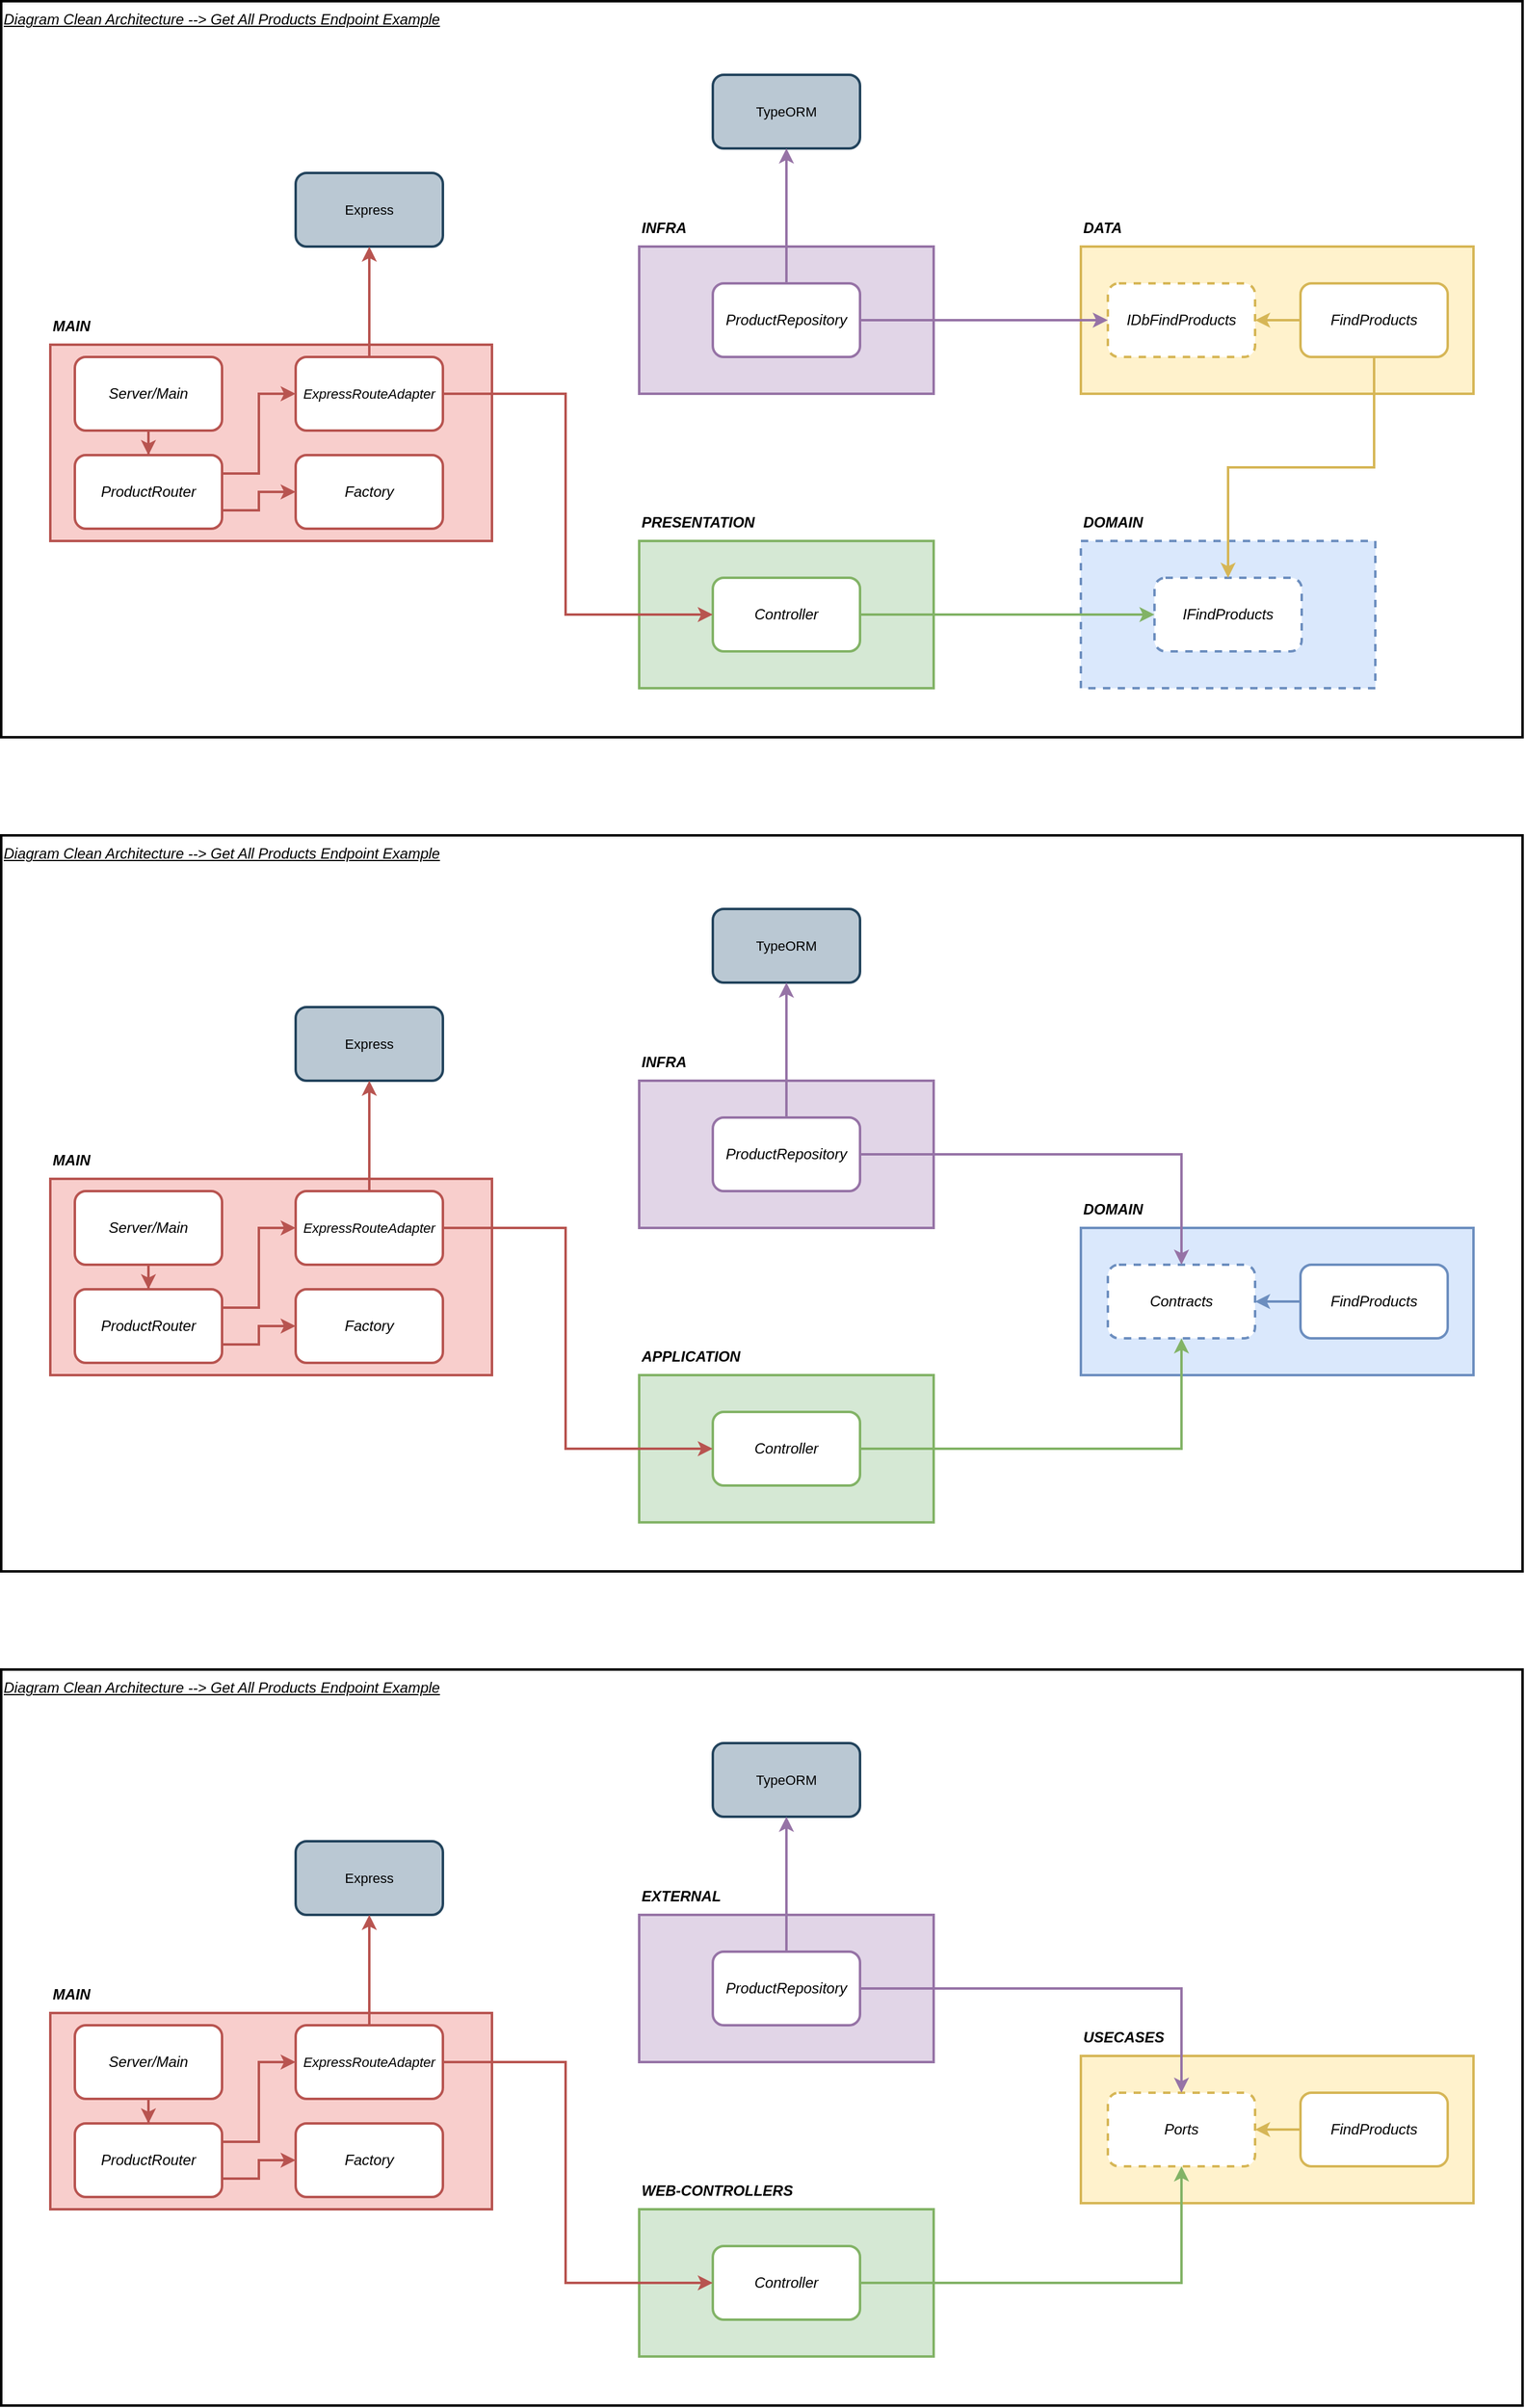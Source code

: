 <mxfile version="17.4.0" type="github" pages="2"><diagram id="eQKErLFAurIQCe3wQxtX" name="Diagrams"><mxGraphModel dx="1894" dy="1644" grid="1" gridSize="10" guides="1" tooltips="1" connect="1" arrows="1" fold="1" page="1" pageScale="1" pageWidth="827" pageHeight="1169" math="0" shadow="0"><root><mxCell id="fuPvxBYSyEVDs2i9_vIc-0"/><mxCell id="fuPvxBYSyEVDs2i9_vIc-1" parent="fuPvxBYSyEVDs2i9_vIc-0"/><mxCell id="WKMDGZ6p0ZkJtALLyTDr-14" value="" style="group" parent="fuPvxBYSyEVDs2i9_vIc-1" vertex="1" connectable="0"><mxGeometry x="-800" y="-1160" width="1240" height="600" as="geometry"/></mxCell><mxCell id="WKMDGZ6p0ZkJtALLyTDr-12" value="" style="rounded=0;whiteSpace=wrap;html=1;shadow=0;glass=0;sketch=0;fontSize=11;fontColor=default;strokeWidth=2;fillColor=#FFFFFF;gradientColor=none;" parent="WKMDGZ6p0ZkJtALLyTDr-14" vertex="1"><mxGeometry width="1240" height="600" as="geometry"/></mxCell><mxCell id="oVEohW0zva8BeSBc10JX-23" value="" style="rounded=0;whiteSpace=wrap;html=1;shadow=0;glass=0;sketch=0;strokeWidth=2;fillColor=#e1d5e7;strokeColor=#9673a6;" parent="WKMDGZ6p0ZkJtALLyTDr-14" vertex="1"><mxGeometry x="520" y="200" width="240" height="120" as="geometry"/></mxCell><mxCell id="oVEohW0zva8BeSBc10JX-16" value="" style="rounded=0;whiteSpace=wrap;html=1;shadow=0;glass=0;sketch=0;strokeWidth=2;fillColor=#fff2cc;strokeColor=#d6b656;" parent="WKMDGZ6p0ZkJtALLyTDr-14" vertex="1"><mxGeometry x="880" y="200" width="320" height="120" as="geometry"/></mxCell><mxCell id="oVEohW0zva8BeSBc10JX-2" value="" style="rounded=0;whiteSpace=wrap;html=1;shadow=0;glass=0;sketch=0;strokeWidth=2;fillColor=#d5e8d4;strokeColor=#82b366;" parent="WKMDGZ6p0ZkJtALLyTDr-14" vertex="1"><mxGeometry x="520" y="440" width="240" height="120" as="geometry"/></mxCell><mxCell id="oVEohW0zva8BeSBc10JX-3" value="Controller" style="rounded=1;whiteSpace=wrap;html=1;shadow=0;glass=0;sketch=0;strokeWidth=2;fillColor=#FFFFFF;strokeColor=#82b366;fontStyle=2" parent="WKMDGZ6p0ZkJtALLyTDr-14" vertex="1"><mxGeometry x="580" y="470" width="120" height="60" as="geometry"/></mxCell><mxCell id="oVEohW0zva8BeSBc10JX-4" value="PRESENTATION" style="text;html=1;strokeColor=none;fillColor=none;align=left;verticalAlign=middle;whiteSpace=wrap;rounded=0;shadow=0;glass=0;sketch=0;fontColor=default;fontStyle=3" parent="WKMDGZ6p0ZkJtALLyTDr-14" vertex="1"><mxGeometry x="520" y="410" width="240" height="30" as="geometry"/></mxCell><mxCell id="oVEohW0zva8BeSBc10JX-9" value="" style="rounded=0;whiteSpace=wrap;html=1;shadow=0;glass=0;sketch=0;strokeWidth=2;fillColor=#dae8fc;strokeColor=#6c8ebf;dashed=1;" parent="WKMDGZ6p0ZkJtALLyTDr-14" vertex="1"><mxGeometry x="880" y="440" width="240" height="120" as="geometry"/></mxCell><mxCell id="oVEohW0zva8BeSBc10JX-10" value="IFindProducts" style="rounded=1;whiteSpace=wrap;html=1;shadow=0;glass=0;sketch=0;strokeWidth=2;fillColor=#FFFFFF;strokeColor=#6c8ebf;dashed=1;fontStyle=2" parent="WKMDGZ6p0ZkJtALLyTDr-14" vertex="1"><mxGeometry x="940" y="470" width="120" height="60" as="geometry"/></mxCell><mxCell id="oVEohW0zva8BeSBc10JX-11" value="DOMAIN" style="text;html=1;strokeColor=none;fillColor=none;align=left;verticalAlign=middle;whiteSpace=wrap;rounded=0;shadow=0;glass=0;sketch=0;fontColor=default;fontStyle=3" parent="WKMDGZ6p0ZkJtALLyTDr-14" vertex="1"><mxGeometry x="880" y="410" width="240" height="30" as="geometry"/></mxCell><mxCell id="oVEohW0zva8BeSBc10JX-15" style="edgeStyle=orthogonalEdgeStyle;rounded=0;orthogonalLoop=1;jettySize=auto;html=1;entryX=0;entryY=0.5;entryDx=0;entryDy=0;fontSize=11;fontColor=default;strokeWidth=2;fillColor=#d5e8d4;strokeColor=#82b366;" parent="WKMDGZ6p0ZkJtALLyTDr-14" source="oVEohW0zva8BeSBc10JX-3" target="oVEohW0zva8BeSBc10JX-10" edge="1"><mxGeometry relative="1" as="geometry"/></mxCell><mxCell id="oVEohW0zva8BeSBc10JX-24" value="ProductRepository" style="rounded=1;whiteSpace=wrap;html=1;shadow=0;glass=0;sketch=0;strokeWidth=2;fillColor=#FFFFFF;strokeColor=#9673a6;fontStyle=2" parent="WKMDGZ6p0ZkJtALLyTDr-14" vertex="1"><mxGeometry x="580" y="230" width="120" height="60" as="geometry"/></mxCell><mxCell id="oVEohW0zva8BeSBc10JX-25" value="INFRA" style="text;html=1;strokeColor=none;fillColor=none;align=left;verticalAlign=middle;whiteSpace=wrap;rounded=0;shadow=0;glass=0;sketch=0;fontColor=default;fontStyle=3" parent="WKMDGZ6p0ZkJtALLyTDr-14" vertex="1"><mxGeometry x="520" y="170" width="240" height="30" as="geometry"/></mxCell><mxCell id="oVEohW0zva8BeSBc10JX-30" value="DATA" style="text;html=1;strokeColor=none;fillColor=none;align=left;verticalAlign=middle;whiteSpace=wrap;rounded=0;shadow=0;glass=0;sketch=0;fontColor=default;fontStyle=3" parent="WKMDGZ6p0ZkJtALLyTDr-14" vertex="1"><mxGeometry x="880" y="170" width="280" height="30" as="geometry"/></mxCell><mxCell id="oVEohW0zva8BeSBc10JX-31" value="IDbFindProducts" style="rounded=1;whiteSpace=wrap;html=1;shadow=0;glass=0;sketch=0;strokeWidth=2;fillColor=#FFFFFF;strokeColor=#d6b656;fontStyle=2;dashed=1;" parent="WKMDGZ6p0ZkJtALLyTDr-14" vertex="1"><mxGeometry x="902" y="230" width="120" height="60" as="geometry"/></mxCell><mxCell id="oVEohW0zva8BeSBc10JX-43" style="edgeStyle=orthogonalEdgeStyle;rounded=0;orthogonalLoop=1;jettySize=auto;html=1;entryX=0;entryY=0.5;entryDx=0;entryDy=0;fontSize=11;fontColor=default;strokeWidth=2;fillColor=#e1d5e7;strokeColor=#9673a6;" parent="WKMDGZ6p0ZkJtALLyTDr-14" source="oVEohW0zva8BeSBc10JX-24" target="oVEohW0zva8BeSBc10JX-31" edge="1"><mxGeometry relative="1" as="geometry"/></mxCell><mxCell id="oVEohW0zva8BeSBc10JX-41" style="edgeStyle=orthogonalEdgeStyle;rounded=0;orthogonalLoop=1;jettySize=auto;html=1;entryX=1;entryY=0.5;entryDx=0;entryDy=0;fontSize=11;fontColor=default;strokeWidth=2;fillColor=#fff2cc;strokeColor=#d6b656;" parent="WKMDGZ6p0ZkJtALLyTDr-14" source="oVEohW0zva8BeSBc10JX-32" target="oVEohW0zva8BeSBc10JX-31" edge="1"><mxGeometry relative="1" as="geometry"/></mxCell><mxCell id="oVEohW0zva8BeSBc10JX-42" style="edgeStyle=orthogonalEdgeStyle;rounded=0;orthogonalLoop=1;jettySize=auto;html=1;entryX=0.5;entryY=0;entryDx=0;entryDy=0;fontSize=11;fontColor=default;strokeWidth=2;fillColor=#fff2cc;strokeColor=#d6b656;exitX=0.5;exitY=1;exitDx=0;exitDy=0;" parent="WKMDGZ6p0ZkJtALLyTDr-14" source="oVEohW0zva8BeSBc10JX-32" target="oVEohW0zva8BeSBc10JX-10" edge="1"><mxGeometry relative="1" as="geometry"/></mxCell><mxCell id="oVEohW0zva8BeSBc10JX-32" value="FindProducts" style="rounded=1;whiteSpace=wrap;html=1;shadow=0;glass=0;sketch=0;strokeWidth=2;fillColor=#FFFFFF;strokeColor=#d6b656;fontStyle=2" parent="WKMDGZ6p0ZkJtALLyTDr-14" vertex="1"><mxGeometry x="1059" y="230" width="120" height="60" as="geometry"/></mxCell><mxCell id="oVEohW0zva8BeSBc10JX-36" value="TypeORM" style="rounded=1;whiteSpace=wrap;html=1;shadow=0;glass=0;sketch=0;fontSize=11;strokeWidth=2;fillColor=#bac8d3;strokeColor=#23445d;" parent="WKMDGZ6p0ZkJtALLyTDr-14" vertex="1"><mxGeometry x="580" y="60" width="120" height="60" as="geometry"/></mxCell><mxCell id="oVEohW0zva8BeSBc10JX-44" style="edgeStyle=orthogonalEdgeStyle;rounded=0;orthogonalLoop=1;jettySize=auto;html=1;entryX=0.5;entryY=1;entryDx=0;entryDy=0;fontSize=11;fontColor=default;strokeWidth=2;fillColor=#e1d5e7;strokeColor=#9673a6;" parent="WKMDGZ6p0ZkJtALLyTDr-14" source="oVEohW0zva8BeSBc10JX-24" target="oVEohW0zva8BeSBc10JX-36" edge="1"><mxGeometry relative="1" as="geometry"/></mxCell><mxCell id="oVEohW0zva8BeSBc10JX-46" value="Express" style="rounded=1;whiteSpace=wrap;html=1;shadow=0;glass=0;sketch=0;fontSize=11;strokeWidth=2;fillColor=#bac8d3;strokeColor=#23445d;" parent="WKMDGZ6p0ZkJtALLyTDr-14" vertex="1"><mxGeometry x="240" y="140" width="120" height="60" as="geometry"/></mxCell><mxCell id="WKMDGZ6p0ZkJtALLyTDr-0" value="" style="rounded=0;whiteSpace=wrap;html=1;shadow=0;glass=0;sketch=0;strokeWidth=2;fillColor=#f8cecc;strokeColor=#b85450;" parent="WKMDGZ6p0ZkJtALLyTDr-14" vertex="1"><mxGeometry x="40" y="280" width="360" height="160" as="geometry"/></mxCell><mxCell id="WKMDGZ6p0ZkJtALLyTDr-1" value="MAIN" style="text;html=1;strokeColor=none;fillColor=none;align=left;verticalAlign=middle;whiteSpace=wrap;rounded=0;shadow=0;glass=0;sketch=0;fontColor=default;fontStyle=3" parent="WKMDGZ6p0ZkJtALLyTDr-14" vertex="1"><mxGeometry x="40" y="250" width="340" height="30" as="geometry"/></mxCell><mxCell id="WKMDGZ6p0ZkJtALLyTDr-3" value="Server/Main" style="rounded=1;whiteSpace=wrap;html=1;shadow=0;glass=0;sketch=0;strokeWidth=2;fillColor=#FFFFFF;strokeColor=#b85450;fontStyle=2" parent="WKMDGZ6p0ZkJtALLyTDr-14" vertex="1"><mxGeometry x="60" y="290" width="120" height="60" as="geometry"/></mxCell><mxCell id="WKMDGZ6p0ZkJtALLyTDr-6" value="ProductRouter" style="rounded=1;whiteSpace=wrap;html=1;shadow=0;glass=0;sketch=0;strokeWidth=2;fillColor=#FFFFFF;strokeColor=#b85450;fontStyle=2" parent="WKMDGZ6p0ZkJtALLyTDr-14" vertex="1"><mxGeometry x="60" y="370" width="120" height="60" as="geometry"/></mxCell><mxCell id="WKMDGZ6p0ZkJtALLyTDr-2" style="edgeStyle=orthogonalEdgeStyle;rounded=0;orthogonalLoop=1;jettySize=auto;html=1;entryX=0.5;entryY=0;entryDx=0;entryDy=0;fontSize=11;fontColor=default;strokeWidth=2;fillColor=#f8cecc;strokeColor=#b85450;" parent="WKMDGZ6p0ZkJtALLyTDr-14" source="WKMDGZ6p0ZkJtALLyTDr-3" target="WKMDGZ6p0ZkJtALLyTDr-6" edge="1"><mxGeometry relative="1" as="geometry"/></mxCell><mxCell id="WKMDGZ6p0ZkJtALLyTDr-9" style="edgeStyle=orthogonalEdgeStyle;rounded=0;orthogonalLoop=1;jettySize=auto;html=1;entryX=0.5;entryY=1;entryDx=0;entryDy=0;fontSize=11;fontColor=default;strokeWidth=2;fillColor=#f8cecc;strokeColor=#b85450;" parent="WKMDGZ6p0ZkJtALLyTDr-14" source="WKMDGZ6p0ZkJtALLyTDr-7" target="oVEohW0zva8BeSBc10JX-46" edge="1"><mxGeometry relative="1" as="geometry"/></mxCell><mxCell id="WKMDGZ6p0ZkJtALLyTDr-10" style="edgeStyle=orthogonalEdgeStyle;rounded=0;orthogonalLoop=1;jettySize=auto;html=1;entryX=0;entryY=0.5;entryDx=0;entryDy=0;fontSize=11;fontColor=default;strokeWidth=2;fillColor=#f8cecc;strokeColor=#b85450;" parent="WKMDGZ6p0ZkJtALLyTDr-14" source="WKMDGZ6p0ZkJtALLyTDr-7" target="oVEohW0zva8BeSBc10JX-3" edge="1"><mxGeometry relative="1" as="geometry"><Array as="points"><mxPoint x="460" y="320"/><mxPoint x="460" y="500"/></Array></mxGeometry></mxCell><mxCell id="WKMDGZ6p0ZkJtALLyTDr-7" value="&lt;font style=&quot;font-size: 11px&quot;&gt;ExpressRouteAdapter&lt;/font&gt;" style="rounded=1;whiteSpace=wrap;html=1;shadow=0;glass=0;sketch=0;strokeWidth=2;fillColor=#FFFFFF;strokeColor=#b85450;fontStyle=2" parent="WKMDGZ6p0ZkJtALLyTDr-14" vertex="1"><mxGeometry x="240" y="290" width="120" height="60" as="geometry"/></mxCell><mxCell id="WKMDGZ6p0ZkJtALLyTDr-5" style="edgeStyle=orthogonalEdgeStyle;rounded=0;orthogonalLoop=1;jettySize=auto;html=1;entryX=0;entryY=0.5;entryDx=0;entryDy=0;fontSize=11;fontColor=default;strokeWidth=2;exitX=1;exitY=0.25;exitDx=0;exitDy=0;fillColor=#f8cecc;strokeColor=#b85450;" parent="WKMDGZ6p0ZkJtALLyTDr-14" source="WKMDGZ6p0ZkJtALLyTDr-6" target="WKMDGZ6p0ZkJtALLyTDr-7" edge="1"><mxGeometry relative="1" as="geometry"/></mxCell><mxCell id="WKMDGZ6p0ZkJtALLyTDr-8" value="Factory" style="rounded=1;whiteSpace=wrap;html=1;shadow=0;glass=0;sketch=0;strokeWidth=2;fillColor=#FFFFFF;strokeColor=#b85450;fontStyle=2" parent="WKMDGZ6p0ZkJtALLyTDr-14" vertex="1"><mxGeometry x="240" y="370" width="120" height="60" as="geometry"/></mxCell><mxCell id="WKMDGZ6p0ZkJtALLyTDr-4" style="edgeStyle=orthogonalEdgeStyle;rounded=0;orthogonalLoop=1;jettySize=auto;html=1;entryX=0;entryY=0.5;entryDx=0;entryDy=0;fontSize=11;fontColor=default;strokeWidth=2;exitX=1;exitY=0.75;exitDx=0;exitDy=0;fillColor=#f8cecc;strokeColor=#b85450;" parent="WKMDGZ6p0ZkJtALLyTDr-14" source="WKMDGZ6p0ZkJtALLyTDr-6" target="WKMDGZ6p0ZkJtALLyTDr-8" edge="1"><mxGeometry relative="1" as="geometry"/></mxCell><mxCell id="WKMDGZ6p0ZkJtALLyTDr-13" value="Diagram Clean Architecture --&amp;gt; Get All Products Endpoint Example" style="text;html=1;strokeColor=none;fillColor=none;align=left;verticalAlign=middle;whiteSpace=wrap;rounded=0;shadow=0;glass=0;sketch=0;fontSize=12;fontColor=default;fontStyle=6" parent="WKMDGZ6p0ZkJtALLyTDr-14" vertex="1"><mxGeometry width="520" height="30" as="geometry"/></mxCell><mxCell id="WKMDGZ6p0ZkJtALLyTDr-96" value="" style="group" parent="fuPvxBYSyEVDs2i9_vIc-1" vertex="1" connectable="0"><mxGeometry x="-800" y="-480" width="1240" height="600" as="geometry"/></mxCell><mxCell id="WKMDGZ6p0ZkJtALLyTDr-94" value="" style="rounded=0;whiteSpace=wrap;html=1;shadow=0;glass=0;sketch=0;fontSize=11;fontColor=default;strokeWidth=2;fillColor=#FFFFFF;gradientColor=none;" parent="WKMDGZ6p0ZkJtALLyTDr-96" vertex="1"><mxGeometry width="1240" height="600" as="geometry"/></mxCell><mxCell id="WKMDGZ6p0ZkJtALLyTDr-17" value="" style="rounded=0;whiteSpace=wrap;html=1;shadow=0;glass=0;sketch=0;strokeWidth=2;fillColor=#e1d5e7;strokeColor=#9673a6;" parent="WKMDGZ6p0ZkJtALLyTDr-96" vertex="1"><mxGeometry x="520" y="200" width="240" height="120" as="geometry"/></mxCell><mxCell id="WKMDGZ6p0ZkJtALLyTDr-18" value="" style="rounded=0;whiteSpace=wrap;html=1;shadow=0;glass=0;sketch=0;strokeWidth=2;fillColor=#dae8fc;strokeColor=#6c8ebf;" parent="WKMDGZ6p0ZkJtALLyTDr-96" vertex="1"><mxGeometry x="880" y="320" width="320" height="120" as="geometry"/></mxCell><mxCell id="WKMDGZ6p0ZkJtALLyTDr-19" value="" style="rounded=0;whiteSpace=wrap;html=1;shadow=0;glass=0;sketch=0;strokeWidth=2;fillColor=#d5e8d4;strokeColor=#82b366;" parent="WKMDGZ6p0ZkJtALLyTDr-96" vertex="1"><mxGeometry x="520" y="440" width="240" height="120" as="geometry"/></mxCell><mxCell id="WKMDGZ6p0ZkJtALLyTDr-20" value="Controller" style="rounded=1;whiteSpace=wrap;html=1;shadow=0;glass=0;sketch=0;strokeWidth=2;fillColor=#FFFFFF;strokeColor=#82b366;fontStyle=2" parent="WKMDGZ6p0ZkJtALLyTDr-96" vertex="1"><mxGeometry x="580" y="470" width="120" height="60" as="geometry"/></mxCell><mxCell id="WKMDGZ6p0ZkJtALLyTDr-21" value="APPLICATION" style="text;html=1;strokeColor=none;fillColor=none;align=left;verticalAlign=middle;whiteSpace=wrap;rounded=0;shadow=0;glass=0;sketch=0;fontColor=default;fontStyle=3" parent="WKMDGZ6p0ZkJtALLyTDr-96" vertex="1"><mxGeometry x="520" y="410" width="240" height="30" as="geometry"/></mxCell><mxCell id="WKMDGZ6p0ZkJtALLyTDr-26" value="ProductRepository" style="rounded=1;whiteSpace=wrap;html=1;shadow=0;glass=0;sketch=0;strokeWidth=2;fillColor=#FFFFFF;strokeColor=#9673a6;fontStyle=2" parent="WKMDGZ6p0ZkJtALLyTDr-96" vertex="1"><mxGeometry x="580" y="230" width="120" height="60" as="geometry"/></mxCell><mxCell id="WKMDGZ6p0ZkJtALLyTDr-27" value="INFRA" style="text;html=1;strokeColor=none;fillColor=none;align=left;verticalAlign=middle;whiteSpace=wrap;rounded=0;shadow=0;glass=0;sketch=0;fontColor=default;fontStyle=3" parent="WKMDGZ6p0ZkJtALLyTDr-96" vertex="1"><mxGeometry x="520" y="170" width="240" height="30" as="geometry"/></mxCell><mxCell id="WKMDGZ6p0ZkJtALLyTDr-28" value="DOMAIN" style="text;html=1;strokeColor=none;fillColor=none;align=left;verticalAlign=middle;whiteSpace=wrap;rounded=0;shadow=0;glass=0;sketch=0;fontColor=default;fontStyle=3" parent="WKMDGZ6p0ZkJtALLyTDr-96" vertex="1"><mxGeometry x="880" y="290" width="280" height="30" as="geometry"/></mxCell><mxCell id="WKMDGZ6p0ZkJtALLyTDr-29" value="Contracts" style="rounded=1;whiteSpace=wrap;html=1;shadow=0;glass=0;sketch=0;strokeWidth=2;fillColor=#FFFFFF;strokeColor=#6c8ebf;fontStyle=2;dashed=1;" parent="WKMDGZ6p0ZkJtALLyTDr-96" vertex="1"><mxGeometry x="902" y="350" width="120" height="60" as="geometry"/></mxCell><mxCell id="WKMDGZ6p0ZkJtALLyTDr-56" style="edgeStyle=orthogonalEdgeStyle;rounded=0;orthogonalLoop=1;jettySize=auto;html=1;entryX=0.5;entryY=1;entryDx=0;entryDy=0;fontSize=12;fontColor=default;strokeWidth=2;fillColor=#d5e8d4;strokeColor=#82b366;" parent="WKMDGZ6p0ZkJtALLyTDr-96" source="WKMDGZ6p0ZkJtALLyTDr-20" target="WKMDGZ6p0ZkJtALLyTDr-29" edge="1"><mxGeometry relative="1" as="geometry"/></mxCell><mxCell id="WKMDGZ6p0ZkJtALLyTDr-57" style="edgeStyle=orthogonalEdgeStyle;rounded=0;orthogonalLoop=1;jettySize=auto;html=1;entryX=0.5;entryY=0;entryDx=0;entryDy=0;fontSize=12;fontColor=default;strokeWidth=2;fillColor=#e1d5e7;strokeColor=#9673a6;" parent="WKMDGZ6p0ZkJtALLyTDr-96" source="WKMDGZ6p0ZkJtALLyTDr-26" target="WKMDGZ6p0ZkJtALLyTDr-29" edge="1"><mxGeometry relative="1" as="geometry"/></mxCell><mxCell id="WKMDGZ6p0ZkJtALLyTDr-59" style="edgeStyle=orthogonalEdgeStyle;rounded=0;orthogonalLoop=1;jettySize=auto;html=1;entryX=1;entryY=0.5;entryDx=0;entryDy=0;fontSize=12;fontColor=default;strokeWidth=2;fillColor=#dae8fc;strokeColor=#6c8ebf;" parent="WKMDGZ6p0ZkJtALLyTDr-96" source="WKMDGZ6p0ZkJtALLyTDr-33" target="WKMDGZ6p0ZkJtALLyTDr-29" edge="1"><mxGeometry relative="1" as="geometry"/></mxCell><mxCell id="WKMDGZ6p0ZkJtALLyTDr-33" value="FindProducts" style="rounded=1;whiteSpace=wrap;html=1;shadow=0;glass=0;sketch=0;strokeWidth=2;fillColor=#FFFFFF;strokeColor=#6c8ebf;fontStyle=2" parent="WKMDGZ6p0ZkJtALLyTDr-96" vertex="1"><mxGeometry x="1059" y="350" width="120" height="60" as="geometry"/></mxCell><mxCell id="WKMDGZ6p0ZkJtALLyTDr-34" value="TypeORM" style="rounded=1;whiteSpace=wrap;html=1;shadow=0;glass=0;sketch=0;fontSize=11;strokeWidth=2;fillColor=#bac8d3;strokeColor=#23445d;" parent="WKMDGZ6p0ZkJtALLyTDr-96" vertex="1"><mxGeometry x="580" y="60" width="120" height="60" as="geometry"/></mxCell><mxCell id="WKMDGZ6p0ZkJtALLyTDr-55" style="edgeStyle=orthogonalEdgeStyle;rounded=0;orthogonalLoop=1;jettySize=auto;html=1;entryX=0.5;entryY=1;entryDx=0;entryDy=0;fontSize=12;fontColor=default;strokeWidth=2;fillColor=#e1d5e7;strokeColor=#9673a6;" parent="WKMDGZ6p0ZkJtALLyTDr-96" source="WKMDGZ6p0ZkJtALLyTDr-26" target="WKMDGZ6p0ZkJtALLyTDr-34" edge="1"><mxGeometry relative="1" as="geometry"/></mxCell><mxCell id="WKMDGZ6p0ZkJtALLyTDr-36" value="Express" style="rounded=1;whiteSpace=wrap;html=1;shadow=0;glass=0;sketch=0;fontSize=11;strokeWidth=2;fillColor=#bac8d3;strokeColor=#23445d;" parent="WKMDGZ6p0ZkJtALLyTDr-96" vertex="1"><mxGeometry x="240" y="140" width="120" height="60" as="geometry"/></mxCell><mxCell id="WKMDGZ6p0ZkJtALLyTDr-37" value="" style="rounded=0;whiteSpace=wrap;html=1;shadow=0;glass=0;sketch=0;strokeWidth=2;fillColor=#f8cecc;strokeColor=#b85450;" parent="WKMDGZ6p0ZkJtALLyTDr-96" vertex="1"><mxGeometry x="40" y="280" width="360" height="160" as="geometry"/></mxCell><mxCell id="WKMDGZ6p0ZkJtALLyTDr-38" value="MAIN" style="text;html=1;strokeColor=none;fillColor=none;align=left;verticalAlign=middle;whiteSpace=wrap;rounded=0;shadow=0;glass=0;sketch=0;fontColor=default;fontStyle=3" parent="WKMDGZ6p0ZkJtALLyTDr-96" vertex="1"><mxGeometry x="40" y="250" width="340" height="30" as="geometry"/></mxCell><mxCell id="WKMDGZ6p0ZkJtALLyTDr-39" value="Server/Main" style="rounded=1;whiteSpace=wrap;html=1;shadow=0;glass=0;sketch=0;strokeWidth=2;fillColor=#FFFFFF;strokeColor=#b85450;fontStyle=2" parent="WKMDGZ6p0ZkJtALLyTDr-96" vertex="1"><mxGeometry x="60" y="290" width="120" height="60" as="geometry"/></mxCell><mxCell id="WKMDGZ6p0ZkJtALLyTDr-40" value="ProductRouter" style="rounded=1;whiteSpace=wrap;html=1;shadow=0;glass=0;sketch=0;strokeWidth=2;fillColor=#FFFFFF;strokeColor=#b85450;fontStyle=2" parent="WKMDGZ6p0ZkJtALLyTDr-96" vertex="1"><mxGeometry x="60" y="370" width="120" height="60" as="geometry"/></mxCell><mxCell id="WKMDGZ6p0ZkJtALLyTDr-41" style="edgeStyle=orthogonalEdgeStyle;rounded=0;orthogonalLoop=1;jettySize=auto;html=1;entryX=0.5;entryY=0;entryDx=0;entryDy=0;fontSize=11;fontColor=default;strokeWidth=2;fillColor=#f8cecc;strokeColor=#b85450;" parent="WKMDGZ6p0ZkJtALLyTDr-96" source="WKMDGZ6p0ZkJtALLyTDr-39" target="WKMDGZ6p0ZkJtALLyTDr-40" edge="1"><mxGeometry relative="1" as="geometry"/></mxCell><mxCell id="WKMDGZ6p0ZkJtALLyTDr-42" style="edgeStyle=orthogonalEdgeStyle;rounded=0;orthogonalLoop=1;jettySize=auto;html=1;entryX=0.5;entryY=1;entryDx=0;entryDy=0;fontSize=11;fontColor=default;strokeWidth=2;fillColor=#f8cecc;strokeColor=#b85450;" parent="WKMDGZ6p0ZkJtALLyTDr-96" source="WKMDGZ6p0ZkJtALLyTDr-44" target="WKMDGZ6p0ZkJtALLyTDr-36" edge="1"><mxGeometry relative="1" as="geometry"/></mxCell><mxCell id="WKMDGZ6p0ZkJtALLyTDr-58" style="edgeStyle=orthogonalEdgeStyle;rounded=0;orthogonalLoop=1;jettySize=auto;html=1;entryX=0;entryY=0.5;entryDx=0;entryDy=0;fontSize=12;fontColor=default;strokeWidth=2;fillColor=#f8cecc;strokeColor=#b85450;" parent="WKMDGZ6p0ZkJtALLyTDr-96" source="WKMDGZ6p0ZkJtALLyTDr-44" target="WKMDGZ6p0ZkJtALLyTDr-20" edge="1"><mxGeometry relative="1" as="geometry"><Array as="points"><mxPoint x="460" y="320"/><mxPoint x="460" y="500"/></Array></mxGeometry></mxCell><mxCell id="WKMDGZ6p0ZkJtALLyTDr-44" value="&lt;font style=&quot;font-size: 11px&quot;&gt;ExpressRouteAdapter&lt;/font&gt;" style="rounded=1;whiteSpace=wrap;html=1;shadow=0;glass=0;sketch=0;strokeWidth=2;fillColor=#FFFFFF;strokeColor=#b85450;fontStyle=2" parent="WKMDGZ6p0ZkJtALLyTDr-96" vertex="1"><mxGeometry x="240" y="290" width="120" height="60" as="geometry"/></mxCell><mxCell id="WKMDGZ6p0ZkJtALLyTDr-45" style="edgeStyle=orthogonalEdgeStyle;rounded=0;orthogonalLoop=1;jettySize=auto;html=1;entryX=0;entryY=0.5;entryDx=0;entryDy=0;fontSize=11;fontColor=default;strokeWidth=2;exitX=1;exitY=0.25;exitDx=0;exitDy=0;fillColor=#f8cecc;strokeColor=#b85450;" parent="WKMDGZ6p0ZkJtALLyTDr-96" source="WKMDGZ6p0ZkJtALLyTDr-40" target="WKMDGZ6p0ZkJtALLyTDr-44" edge="1"><mxGeometry relative="1" as="geometry"/></mxCell><mxCell id="WKMDGZ6p0ZkJtALLyTDr-46" value="Factory" style="rounded=1;whiteSpace=wrap;html=1;shadow=0;glass=0;sketch=0;strokeWidth=2;fillColor=#FFFFFF;strokeColor=#b85450;fontStyle=2" parent="WKMDGZ6p0ZkJtALLyTDr-96" vertex="1"><mxGeometry x="240" y="370" width="120" height="60" as="geometry"/></mxCell><mxCell id="WKMDGZ6p0ZkJtALLyTDr-47" style="edgeStyle=orthogonalEdgeStyle;rounded=0;orthogonalLoop=1;jettySize=auto;html=1;entryX=0;entryY=0.5;entryDx=0;entryDy=0;fontSize=11;fontColor=default;strokeWidth=2;exitX=1;exitY=0.75;exitDx=0;exitDy=0;fillColor=#f8cecc;strokeColor=#b85450;" parent="WKMDGZ6p0ZkJtALLyTDr-96" source="WKMDGZ6p0ZkJtALLyTDr-40" target="WKMDGZ6p0ZkJtALLyTDr-46" edge="1"><mxGeometry relative="1" as="geometry"/></mxCell><mxCell id="WKMDGZ6p0ZkJtALLyTDr-95" value="Diagram Clean Architecture --&amp;gt; Get All Products Endpoint Example" style="text;html=1;strokeColor=none;fillColor=none;align=left;verticalAlign=middle;whiteSpace=wrap;rounded=0;shadow=0;glass=0;sketch=0;fontSize=12;fontColor=default;fontStyle=6" parent="WKMDGZ6p0ZkJtALLyTDr-96" vertex="1"><mxGeometry width="520" height="30" as="geometry"/></mxCell><mxCell id="2DHHD_nAeMN56ZfDTvyj-35" value="" style="rounded=0;whiteSpace=wrap;html=1;shadow=0;glass=0;sketch=0;fontSize=11;fontColor=default;strokeWidth=2;fillColor=#FFFFFF;gradientColor=none;" parent="fuPvxBYSyEVDs2i9_vIc-1" vertex="1"><mxGeometry x="-800" y="200" width="1240" height="600" as="geometry"/></mxCell><mxCell id="2DHHD_nAeMN56ZfDTvyj-36" value="" style="rounded=0;whiteSpace=wrap;html=1;shadow=0;glass=0;sketch=0;strokeWidth=2;fillColor=#e1d5e7;strokeColor=#9673a6;" parent="fuPvxBYSyEVDs2i9_vIc-1" vertex="1"><mxGeometry x="-280" y="400" width="240" height="120" as="geometry"/></mxCell><mxCell id="2DHHD_nAeMN56ZfDTvyj-37" value="" style="rounded=0;whiteSpace=wrap;html=1;shadow=0;glass=0;sketch=0;strokeWidth=2;fillColor=#fff2cc;strokeColor=#d6b656;" parent="fuPvxBYSyEVDs2i9_vIc-1" vertex="1"><mxGeometry x="80" y="515" width="320" height="120" as="geometry"/></mxCell><mxCell id="2DHHD_nAeMN56ZfDTvyj-38" value="" style="rounded=0;whiteSpace=wrap;html=1;shadow=0;glass=0;sketch=0;strokeWidth=2;fillColor=#d5e8d4;strokeColor=#82b366;" parent="fuPvxBYSyEVDs2i9_vIc-1" vertex="1"><mxGeometry x="-280" y="640" width="240" height="120" as="geometry"/></mxCell><mxCell id="2DHHD_nAeMN56ZfDTvyj-68" style="edgeStyle=orthogonalEdgeStyle;rounded=0;orthogonalLoop=1;jettySize=auto;html=1;entryX=0.5;entryY=1;entryDx=0;entryDy=0;fontSize=12;fontColor=default;strokeWidth=2;fillColor=#d5e8d4;strokeColor=#82b366;" parent="fuPvxBYSyEVDs2i9_vIc-1" source="2DHHD_nAeMN56ZfDTvyj-39" target="2DHHD_nAeMN56ZfDTvyj-48" edge="1"><mxGeometry relative="1" as="geometry"/></mxCell><mxCell id="2DHHD_nAeMN56ZfDTvyj-39" value="Controller" style="rounded=1;whiteSpace=wrap;html=1;shadow=0;glass=0;sketch=0;strokeWidth=2;fillColor=#FFFFFF;strokeColor=#82b366;fontStyle=2" parent="fuPvxBYSyEVDs2i9_vIc-1" vertex="1"><mxGeometry x="-220" y="670" width="120" height="60" as="geometry"/></mxCell><mxCell id="2DHHD_nAeMN56ZfDTvyj-40" value="WEB-CONTROLLERS" style="text;html=1;strokeColor=none;fillColor=none;align=left;verticalAlign=middle;whiteSpace=wrap;rounded=0;shadow=0;glass=0;sketch=0;fontColor=default;fontStyle=3" parent="fuPvxBYSyEVDs2i9_vIc-1" vertex="1"><mxGeometry x="-280" y="610" width="240" height="30" as="geometry"/></mxCell><mxCell id="2DHHD_nAeMN56ZfDTvyj-45" value="ProductRepository" style="rounded=1;whiteSpace=wrap;html=1;shadow=0;glass=0;sketch=0;strokeWidth=2;fillColor=#FFFFFF;strokeColor=#9673a6;fontStyle=2" parent="fuPvxBYSyEVDs2i9_vIc-1" vertex="1"><mxGeometry x="-220" y="430" width="120" height="60" as="geometry"/></mxCell><mxCell id="2DHHD_nAeMN56ZfDTvyj-46" value="EXTERNAL" style="text;html=1;strokeColor=none;fillColor=none;align=left;verticalAlign=middle;whiteSpace=wrap;rounded=0;shadow=0;glass=0;sketch=0;fontColor=default;fontStyle=3" parent="fuPvxBYSyEVDs2i9_vIc-1" vertex="1"><mxGeometry x="-280" y="370" width="240" height="30" as="geometry"/></mxCell><mxCell id="2DHHD_nAeMN56ZfDTvyj-47" value="USECASES" style="text;html=1;strokeColor=none;fillColor=none;align=left;verticalAlign=middle;whiteSpace=wrap;rounded=0;shadow=0;glass=0;sketch=0;fontColor=default;fontStyle=3" parent="fuPvxBYSyEVDs2i9_vIc-1" vertex="1"><mxGeometry x="80" y="485" width="280" height="30" as="geometry"/></mxCell><mxCell id="2DHHD_nAeMN56ZfDTvyj-48" value="Ports" style="rounded=1;whiteSpace=wrap;html=1;shadow=0;glass=0;sketch=0;strokeWidth=2;fillColor=#FFFFFF;strokeColor=#d6b656;fontStyle=2;dashed=1;" parent="fuPvxBYSyEVDs2i9_vIc-1" vertex="1"><mxGeometry x="102" y="545" width="120" height="60" as="geometry"/></mxCell><mxCell id="2DHHD_nAeMN56ZfDTvyj-49" style="edgeStyle=orthogonalEdgeStyle;rounded=0;orthogonalLoop=1;jettySize=auto;html=1;entryX=0.5;entryY=0;entryDx=0;entryDy=0;fontSize=11;fontColor=default;strokeWidth=2;fillColor=#e1d5e7;strokeColor=#9673a6;" parent="fuPvxBYSyEVDs2i9_vIc-1" source="2DHHD_nAeMN56ZfDTvyj-45" target="2DHHD_nAeMN56ZfDTvyj-48" edge="1"><mxGeometry relative="1" as="geometry"/></mxCell><mxCell id="2DHHD_nAeMN56ZfDTvyj-50" style="edgeStyle=orthogonalEdgeStyle;rounded=0;orthogonalLoop=1;jettySize=auto;html=1;entryX=1;entryY=0.5;entryDx=0;entryDy=0;fontSize=11;fontColor=default;strokeWidth=2;fillColor=#fff2cc;strokeColor=#d6b656;" parent="fuPvxBYSyEVDs2i9_vIc-1" source="2DHHD_nAeMN56ZfDTvyj-52" target="2DHHD_nAeMN56ZfDTvyj-48" edge="1"><mxGeometry relative="1" as="geometry"/></mxCell><mxCell id="2DHHD_nAeMN56ZfDTvyj-52" value="FindProducts" style="rounded=1;whiteSpace=wrap;html=1;shadow=0;glass=0;sketch=0;strokeWidth=2;fillColor=#FFFFFF;strokeColor=#d6b656;fontStyle=2" parent="fuPvxBYSyEVDs2i9_vIc-1" vertex="1"><mxGeometry x="259" y="545" width="120" height="60" as="geometry"/></mxCell><mxCell id="2DHHD_nAeMN56ZfDTvyj-53" value="TypeORM" style="rounded=1;whiteSpace=wrap;html=1;shadow=0;glass=0;sketch=0;fontSize=11;strokeWidth=2;fillColor=#bac8d3;strokeColor=#23445d;" parent="fuPvxBYSyEVDs2i9_vIc-1" vertex="1"><mxGeometry x="-220" y="260" width="120" height="60" as="geometry"/></mxCell><mxCell id="2DHHD_nAeMN56ZfDTvyj-54" style="edgeStyle=orthogonalEdgeStyle;rounded=0;orthogonalLoop=1;jettySize=auto;html=1;entryX=0.5;entryY=1;entryDx=0;entryDy=0;fontSize=11;fontColor=default;strokeWidth=2;fillColor=#e1d5e7;strokeColor=#9673a6;" parent="fuPvxBYSyEVDs2i9_vIc-1" source="2DHHD_nAeMN56ZfDTvyj-45" target="2DHHD_nAeMN56ZfDTvyj-53" edge="1"><mxGeometry relative="1" as="geometry"/></mxCell><mxCell id="2DHHD_nAeMN56ZfDTvyj-55" value="Express" style="rounded=1;whiteSpace=wrap;html=1;shadow=0;glass=0;sketch=0;fontSize=11;strokeWidth=2;fillColor=#bac8d3;strokeColor=#23445d;" parent="fuPvxBYSyEVDs2i9_vIc-1" vertex="1"><mxGeometry x="-560" y="340" width="120" height="60" as="geometry"/></mxCell><mxCell id="2DHHD_nAeMN56ZfDTvyj-56" value="" style="rounded=0;whiteSpace=wrap;html=1;shadow=0;glass=0;sketch=0;strokeWidth=2;fillColor=#f8cecc;strokeColor=#b85450;" parent="fuPvxBYSyEVDs2i9_vIc-1" vertex="1"><mxGeometry x="-760" y="480" width="360" height="160" as="geometry"/></mxCell><mxCell id="2DHHD_nAeMN56ZfDTvyj-57" value="MAIN" style="text;html=1;strokeColor=none;fillColor=none;align=left;verticalAlign=middle;whiteSpace=wrap;rounded=0;shadow=0;glass=0;sketch=0;fontColor=default;fontStyle=3" parent="fuPvxBYSyEVDs2i9_vIc-1" vertex="1"><mxGeometry x="-760" y="450" width="340" height="30" as="geometry"/></mxCell><mxCell id="2DHHD_nAeMN56ZfDTvyj-58" value="Server/Main" style="rounded=1;whiteSpace=wrap;html=1;shadow=0;glass=0;sketch=0;strokeWidth=2;fillColor=#FFFFFF;strokeColor=#b85450;fontStyle=2" parent="fuPvxBYSyEVDs2i9_vIc-1" vertex="1"><mxGeometry x="-740" y="490" width="120" height="60" as="geometry"/></mxCell><mxCell id="2DHHD_nAeMN56ZfDTvyj-59" value="ProductRouter" style="rounded=1;whiteSpace=wrap;html=1;shadow=0;glass=0;sketch=0;strokeWidth=2;fillColor=#FFFFFF;strokeColor=#b85450;fontStyle=2" parent="fuPvxBYSyEVDs2i9_vIc-1" vertex="1"><mxGeometry x="-740" y="570" width="120" height="60" as="geometry"/></mxCell><mxCell id="2DHHD_nAeMN56ZfDTvyj-60" style="edgeStyle=orthogonalEdgeStyle;rounded=0;orthogonalLoop=1;jettySize=auto;html=1;entryX=0.5;entryY=0;entryDx=0;entryDy=0;fontSize=11;fontColor=default;strokeWidth=2;fillColor=#f8cecc;strokeColor=#b85450;" parent="fuPvxBYSyEVDs2i9_vIc-1" source="2DHHD_nAeMN56ZfDTvyj-58" target="2DHHD_nAeMN56ZfDTvyj-59" edge="1"><mxGeometry relative="1" as="geometry"/></mxCell><mxCell id="2DHHD_nAeMN56ZfDTvyj-61" style="edgeStyle=orthogonalEdgeStyle;rounded=0;orthogonalLoop=1;jettySize=auto;html=1;entryX=0.5;entryY=1;entryDx=0;entryDy=0;fontSize=11;fontColor=default;strokeWidth=2;fillColor=#f8cecc;strokeColor=#b85450;" parent="fuPvxBYSyEVDs2i9_vIc-1" source="2DHHD_nAeMN56ZfDTvyj-63" target="2DHHD_nAeMN56ZfDTvyj-55" edge="1"><mxGeometry relative="1" as="geometry"/></mxCell><mxCell id="2DHHD_nAeMN56ZfDTvyj-62" style="edgeStyle=orthogonalEdgeStyle;rounded=0;orthogonalLoop=1;jettySize=auto;html=1;entryX=0;entryY=0.5;entryDx=0;entryDy=0;fontSize=11;fontColor=default;strokeWidth=2;fillColor=#f8cecc;strokeColor=#b85450;" parent="fuPvxBYSyEVDs2i9_vIc-1" source="2DHHD_nAeMN56ZfDTvyj-63" target="2DHHD_nAeMN56ZfDTvyj-39" edge="1"><mxGeometry relative="1" as="geometry"><Array as="points"><mxPoint x="-340" y="520"/><mxPoint x="-340" y="700"/></Array></mxGeometry></mxCell><mxCell id="2DHHD_nAeMN56ZfDTvyj-63" value="&lt;font style=&quot;font-size: 11px&quot;&gt;ExpressRouteAdapter&lt;/font&gt;" style="rounded=1;whiteSpace=wrap;html=1;shadow=0;glass=0;sketch=0;strokeWidth=2;fillColor=#FFFFFF;strokeColor=#b85450;fontStyle=2" parent="fuPvxBYSyEVDs2i9_vIc-1" vertex="1"><mxGeometry x="-560" y="490" width="120" height="60" as="geometry"/></mxCell><mxCell id="2DHHD_nAeMN56ZfDTvyj-64" style="edgeStyle=orthogonalEdgeStyle;rounded=0;orthogonalLoop=1;jettySize=auto;html=1;entryX=0;entryY=0.5;entryDx=0;entryDy=0;fontSize=11;fontColor=default;strokeWidth=2;exitX=1;exitY=0.25;exitDx=0;exitDy=0;fillColor=#f8cecc;strokeColor=#b85450;" parent="fuPvxBYSyEVDs2i9_vIc-1" source="2DHHD_nAeMN56ZfDTvyj-59" target="2DHHD_nAeMN56ZfDTvyj-63" edge="1"><mxGeometry relative="1" as="geometry"/></mxCell><mxCell id="2DHHD_nAeMN56ZfDTvyj-65" value="Factory" style="rounded=1;whiteSpace=wrap;html=1;shadow=0;glass=0;sketch=0;strokeWidth=2;fillColor=#FFFFFF;strokeColor=#b85450;fontStyle=2" parent="fuPvxBYSyEVDs2i9_vIc-1" vertex="1"><mxGeometry x="-560" y="570" width="120" height="60" as="geometry"/></mxCell><mxCell id="2DHHD_nAeMN56ZfDTvyj-66" style="edgeStyle=orthogonalEdgeStyle;rounded=0;orthogonalLoop=1;jettySize=auto;html=1;entryX=0;entryY=0.5;entryDx=0;entryDy=0;fontSize=11;fontColor=default;strokeWidth=2;exitX=1;exitY=0.75;exitDx=0;exitDy=0;fillColor=#f8cecc;strokeColor=#b85450;" parent="fuPvxBYSyEVDs2i9_vIc-1" source="2DHHD_nAeMN56ZfDTvyj-59" target="2DHHD_nAeMN56ZfDTvyj-65" edge="1"><mxGeometry relative="1" as="geometry"/></mxCell><mxCell id="2DHHD_nAeMN56ZfDTvyj-67" value="Diagram Clean Architecture --&amp;gt; Get All Products Endpoint Example" style="text;html=1;strokeColor=none;fillColor=none;align=left;verticalAlign=middle;whiteSpace=wrap;rounded=0;shadow=0;glass=0;sketch=0;fontSize=12;fontColor=default;fontStyle=6" parent="fuPvxBYSyEVDs2i9_vIc-1" vertex="1"><mxGeometry x="-800" y="200" width="520" height="30" as="geometry"/></mxCell></root></mxGraphModel></diagram><diagram id="0MsTNZXkmJz4G39nn9F0" name="Page-2"><mxGraphModel dx="2021" dy="787" grid="1" gridSize="10" guides="1" tooltips="1" connect="1" arrows="1" fold="1" page="1" pageScale="1" pageWidth="827" pageHeight="1169" math="0" shadow="0"><root><mxCell id="I_4Pc_1KFOVgEoJC0VUh-0"/><mxCell id="I_4Pc_1KFOVgEoJC0VUh-1" parent="I_4Pc_1KFOVgEoJC0VUh-0"/></root></mxGraphModel></diagram></mxfile>